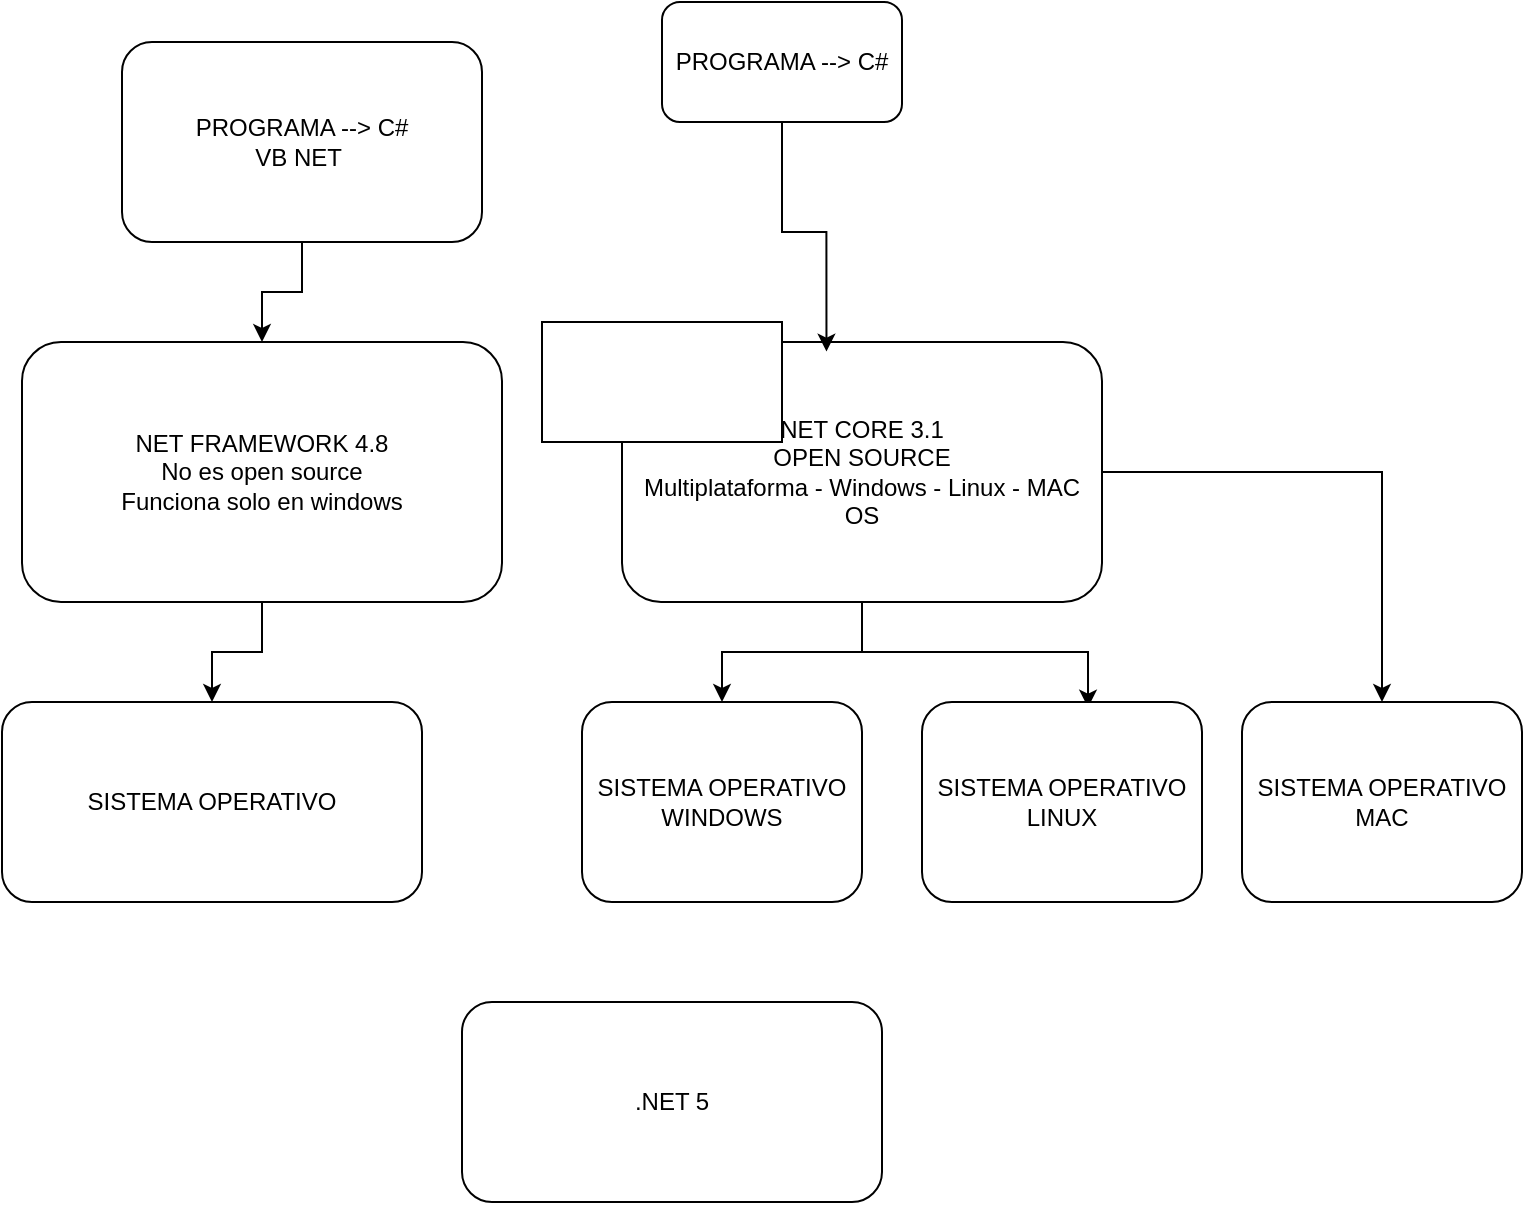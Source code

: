 <mxfile version="13.9.9" type="device" pages="2"><diagram id="u86nZPOrSRm0HardJ_Hd" name="Page-1"><mxGraphModel dx="852" dy="494" grid="1" gridSize="10" guides="1" tooltips="1" connect="1" arrows="1" fold="1" page="1" pageScale="1" pageWidth="827" pageHeight="1169" math="0" shadow="0"><root><mxCell id="0"/><mxCell id="1" parent="0"/><mxCell id="Q7AYADNxYZkb6FVjZTjP-6" style="edgeStyle=orthogonalEdgeStyle;rounded=0;orthogonalLoop=1;jettySize=auto;html=1;entryX=0.5;entryY=0;entryDx=0;entryDy=0;" parent="1" source="Q7AYADNxYZkb6FVjZTjP-1" target="Q7AYADNxYZkb6FVjZTjP-4" edge="1"><mxGeometry relative="1" as="geometry"/></mxCell><mxCell id="Q7AYADNxYZkb6FVjZTjP-1" value="NET FRAMEWORK 4.8&lt;br&gt;No es open source&lt;br&gt;Funciona solo en windows" style="rounded=1;whiteSpace=wrap;html=1;" parent="1" vertex="1"><mxGeometry x="100" y="200" width="240" height="130" as="geometry"/></mxCell><mxCell id="Q7AYADNxYZkb6FVjZTjP-10" style="edgeStyle=orthogonalEdgeStyle;rounded=0;orthogonalLoop=1;jettySize=auto;html=1;entryX=0.5;entryY=0;entryDx=0;entryDy=0;" parent="1" source="Q7AYADNxYZkb6FVjZTjP-2" target="Q7AYADNxYZkb6FVjZTjP-9" edge="1"><mxGeometry relative="1" as="geometry"/></mxCell><mxCell id="Q7AYADNxYZkb6FVjZTjP-13" style="edgeStyle=orthogonalEdgeStyle;rounded=0;orthogonalLoop=1;jettySize=auto;html=1;entryX=0.593;entryY=0.028;entryDx=0;entryDy=0;entryPerimeter=0;" parent="1" source="Q7AYADNxYZkb6FVjZTjP-2" target="Q7AYADNxYZkb6FVjZTjP-11" edge="1"><mxGeometry relative="1" as="geometry"/></mxCell><mxCell id="Q7AYADNxYZkb6FVjZTjP-14" style="edgeStyle=orthogonalEdgeStyle;rounded=0;orthogonalLoop=1;jettySize=auto;html=1;entryX=0.5;entryY=0;entryDx=0;entryDy=0;" parent="1" source="Q7AYADNxYZkb6FVjZTjP-2" target="Q7AYADNxYZkb6FVjZTjP-12" edge="1"><mxGeometry relative="1" as="geometry"/></mxCell><mxCell id="Q7AYADNxYZkb6FVjZTjP-2" value="NET CORE 3.1&lt;br&gt;OPEN SOURCE&lt;br&gt;Multiplataforma - Windows - Linux - MAC OS" style="rounded=1;whiteSpace=wrap;html=1;" parent="1" vertex="1"><mxGeometry x="400" y="200" width="240" height="130" as="geometry"/></mxCell><mxCell id="Q7AYADNxYZkb6FVjZTjP-5" style="edgeStyle=orthogonalEdgeStyle;rounded=0;orthogonalLoop=1;jettySize=auto;html=1;" parent="1" source="Q7AYADNxYZkb6FVjZTjP-3" target="Q7AYADNxYZkb6FVjZTjP-1" edge="1"><mxGeometry relative="1" as="geometry"/></mxCell><mxCell id="Q7AYADNxYZkb6FVjZTjP-3" value="PROGRAMA --&amp;gt; C#&lt;br&gt;VB NET&amp;nbsp;" style="rounded=1;whiteSpace=wrap;html=1;" parent="1" vertex="1"><mxGeometry x="150" y="50" width="180" height="100" as="geometry"/></mxCell><mxCell id="Q7AYADNxYZkb6FVjZTjP-4" value="SISTEMA OPERATIVO" style="rounded=1;whiteSpace=wrap;html=1;" parent="1" vertex="1"><mxGeometry x="90" y="380" width="210" height="100" as="geometry"/></mxCell><mxCell id="Q7AYADNxYZkb6FVjZTjP-8" style="edgeStyle=orthogonalEdgeStyle;rounded=0;orthogonalLoop=1;jettySize=auto;html=1;entryX=0.426;entryY=0.037;entryDx=0;entryDy=0;entryPerimeter=0;" parent="1" source="Q7AYADNxYZkb6FVjZTjP-7" target="Q7AYADNxYZkb6FVjZTjP-2" edge="1"><mxGeometry relative="1" as="geometry"/></mxCell><mxCell id="Q7AYADNxYZkb6FVjZTjP-7" value="PROGRAMA --&amp;gt; C#" style="rounded=1;whiteSpace=wrap;html=1;" parent="1" vertex="1"><mxGeometry x="420" y="30" width="120" height="60" as="geometry"/></mxCell><mxCell id="Q7AYADNxYZkb6FVjZTjP-9" value="SISTEMA OPERATIVO&lt;br&gt;WINDOWS" style="rounded=1;whiteSpace=wrap;html=1;" parent="1" vertex="1"><mxGeometry x="380" y="380" width="140" height="100" as="geometry"/></mxCell><mxCell id="Q7AYADNxYZkb6FVjZTjP-11" value="SISTEMA OPERATIVO&lt;br&gt;LINUX" style="rounded=1;whiteSpace=wrap;html=1;" parent="1" vertex="1"><mxGeometry x="550" y="380" width="140" height="100" as="geometry"/></mxCell><mxCell id="Q7AYADNxYZkb6FVjZTjP-12" value="SISTEMA OPERATIVO&lt;br&gt;MAC" style="rounded=1;whiteSpace=wrap;html=1;" parent="1" vertex="1"><mxGeometry x="710" y="380" width="140" height="100" as="geometry"/></mxCell><mxCell id="Q7AYADNxYZkb6FVjZTjP-15" value=".NET 5" style="rounded=1;whiteSpace=wrap;html=1;" parent="1" vertex="1"><mxGeometry x="320" y="530" width="210" height="100" as="geometry"/></mxCell><mxCell id="Q7AYADNxYZkb6FVjZTjP-16" value="" style="whiteSpace=wrap;html=1;" parent="1" vertex="1"><mxGeometry x="360" y="190" width="120" height="60" as="geometry"/></mxCell></root></mxGraphModel></diagram><diagram id="-yQg73BBtnDNNjLSBrAd" name="Page-2"><mxGraphModel dx="1182" dy="792" grid="1" gridSize="10" guides="1" tooltips="1" connect="1" arrows="1" fold="1" page="1" pageScale="1" pageWidth="827" pageHeight="1169" background="#114B5F" math="0" shadow="0"><root><mxCell id="_jNGRBDrgn8aiJHpLYXF-0"/><mxCell id="_jNGRBDrgn8aiJHpLYXF-1" parent="_jNGRBDrgn8aiJHpLYXF-0"/><mxCell id="_jNGRBDrgn8aiJHpLYXF-2" value="Clase: Alumno" style="swimlane;fontStyle=1;align=center;verticalAlign=top;childLayout=stackLayout;horizontal=1;startSize=26;horizontalStack=0;resizeParent=1;resizeParentMax=0;resizeLast=0;collapsible=1;marginBottom=0;fontSize=12;fontColor=#E4FDE1;fillColor=#F45B69;strokeColor=#028090;" parent="_jNGRBDrgn8aiJHpLYXF-1" vertex="1"><mxGeometry x="150" y="40" width="160" height="310" as="geometry"/></mxCell><mxCell id="_jNGRBDrgn8aiJHpLYXF-3" value="Nombre: string&#10;Apellido: string&#10;Documento: string&#10;Legajo: int&#10;FechaNacimiento: datetime&#10;Cuota: decimal&#10;FechaAlta: datetime&#10;Telefono:string&#10;Mail:string&#10;CuotaAlDia: bool" style="text;align=left;verticalAlign=top;spacingLeft=4;spacingRight=4;overflow=hidden;rotatable=0;points=[[0,0.5],[1,0.5]];portConstraint=eastwest;fontSize=12;fontColor=#E4FDE1;" parent="_jNGRBDrgn8aiJHpLYXF-2" vertex="1"><mxGeometry y="26" width="160" height="164" as="geometry"/></mxCell><mxCell id="_jNGRBDrgn8aiJHpLYXF-4" value="" style="line;strokeWidth=1;align=left;verticalAlign=middle;spacingTop=-1;spacingLeft=3;spacingRight=3;rotatable=0;labelPosition=right;points=[];portConstraint=eastwest;fontSize=12;fontColor=#E4FDE1;fillColor=#F45B69;strokeColor=#028090;labelBackgroundColor=#114B5F;" parent="_jNGRBDrgn8aiJHpLYXF-2" vertex="1"><mxGeometry y="190" width="160" height="8" as="geometry"/></mxCell><mxCell id="_jNGRBDrgn8aiJHpLYXF-5" value="DarAltaAlumno()&#10;Inscribirse()&#10;CobrarCuota()&#10;CalcularEdad()&#10;MostrarDatos();&#10;" style="text;align=left;verticalAlign=top;spacingLeft=4;spacingRight=4;overflow=hidden;rotatable=0;points=[[0,0.5],[1,0.5]];portConstraint=eastwest;fontSize=12;fontColor=#E4FDE1;" parent="_jNGRBDrgn8aiJHpLYXF-2" vertex="1"><mxGeometry y="198" width="160" height="112" as="geometry"/></mxCell><mxCell id="_jNGRBDrgn8aiJHpLYXF-6" value="Profesor" style="swimlane;fontStyle=1;align=center;verticalAlign=top;childLayout=stackLayout;horizontal=1;startSize=26;horizontalStack=0;resizeParent=1;resizeParentMax=0;resizeLast=0;collapsible=1;marginBottom=0;fontSize=12;fontColor=#E4FDE1;fillColor=#F45B69;strokeColor=#028090;" parent="_jNGRBDrgn8aiJHpLYXF-1" vertex="1"><mxGeometry x="340" y="40" width="160" height="270" as="geometry"/></mxCell><mxCell id="_jNGRBDrgn8aiJHpLYXF-7" value="N ombre: string&#10;Apellido: string&#10;Email: string&#10;Telefono: string&#10;Sueldo: decimal&#10;Documento: string" style="text;align=left;verticalAlign=top;spacingLeft=4;spacingRight=4;overflow=hidden;rotatable=0;points=[[0,0.5],[1,0.5]];portConstraint=eastwest;fontSize=12;fontColor=#E4FDE1;" parent="_jNGRBDrgn8aiJHpLYXF-6" vertex="1"><mxGeometry y="26" width="160" height="164" as="geometry"/></mxCell><mxCell id="_jNGRBDrgn8aiJHpLYXF-8" value="" style="line;strokeWidth=1;align=left;verticalAlign=middle;spacingTop=-1;spacingLeft=3;spacingRight=3;rotatable=0;labelPosition=right;points=[];portConstraint=eastwest;fontSize=12;fontColor=#E4FDE1;fillColor=#F45B69;strokeColor=#028090;labelBackgroundColor=#114B5F;" parent="_jNGRBDrgn8aiJHpLYXF-6" vertex="1"><mxGeometry y="190" width="160" height="8" as="geometry"/></mxCell><mxCell id="_jNGRBDrgn8aiJHpLYXF-9" value="PagarSueldo();&#10;MostarDatos();" style="text;align=left;verticalAlign=top;spacingLeft=4;spacingRight=4;overflow=hidden;rotatable=0;points=[[0,0.5],[1,0.5]];portConstraint=eastwest;fontSize=12;fontColor=#E4FDE1;" parent="_jNGRBDrgn8aiJHpLYXF-6" vertex="1"><mxGeometry y="198" width="160" height="72" as="geometry"/></mxCell><mxCell id="_jNGRBDrgn8aiJHpLYXF-14" style="edgeStyle=orthogonalEdgeStyle;rounded=0;orthogonalLoop=1;jettySize=auto;html=1;entryX=0.983;entryY=0.545;entryDx=0;entryDy=0;entryPerimeter=0;shape=link;fontSize=12;fontColor=#E4FDE1;strokeColor=#028090;labelBackgroundColor=#114B5F;" parent="_jNGRBDrgn8aiJHpLYXF-1" source="_jNGRBDrgn8aiJHpLYXF-10" target="_jNGRBDrgn8aiJHpLYXF-7" edge="1"><mxGeometry relative="1" as="geometry"/></mxCell><mxCell id="_jNGRBDrgn8aiJHpLYXF-15" style="edgeStyle=orthogonalEdgeStyle;shape=link;rounded=0;orthogonalLoop=1;jettySize=auto;html=1;entryX=0.494;entryY=1.069;entryDx=0;entryDy=0;entryPerimeter=0;fontSize=12;fontColor=#E4FDE1;strokeColor=#028090;labelBackgroundColor=#114B5F;" parent="_jNGRBDrgn8aiJHpLYXF-1" source="_jNGRBDrgn8aiJHpLYXF-10" target="_jNGRBDrgn8aiJHpLYXF-5" edge="1"><mxGeometry relative="1" as="geometry"><Array as="points"><mxPoint x="660" y="370"/><mxPoint x="425" y="370"/><mxPoint x="425" y="360"/><mxPoint x="229" y="360"/></Array></mxGeometry></mxCell><mxCell id="_jNGRBDrgn8aiJHpLYXF-10" value="Curso" style="swimlane;fontStyle=1;align=center;verticalAlign=top;childLayout=stackLayout;horizontal=1;startSize=26;horizontalStack=0;resizeParent=1;resizeParentMax=0;resizeLast=0;collapsible=1;marginBottom=0;fontSize=12;fontColor=#E4FDE1;fillColor=#F45B69;strokeColor=#028090;" parent="_jNGRBDrgn8aiJHpLYXF-1" vertex="1"><mxGeometry x="540" y="40" width="240" height="290" as="geometry"/></mxCell><mxCell id="_jNGRBDrgn8aiJHpLYXF-11" value="Nombre: string&#10;Duracion: string&#10;CargaHoraria: int&#10;Dia: string&#10;Horario: string&#10;DiasPorSemana: int&#10;FechaInicio: datetime&#10;Cupos:int&#10;ProfesorDelCurso: Profesor&#10;AlumnosCurso: List&lt;Alumno&gt;" style="text;align=left;verticalAlign=top;spacingLeft=4;spacingRight=4;overflow=hidden;rotatable=0;points=[[0,0.5],[1,0.5]];portConstraint=eastwest;fontSize=12;fontColor=#E4FDE1;" parent="_jNGRBDrgn8aiJHpLYXF-10" vertex="1"><mxGeometry y="26" width="240" height="164" as="geometry"/></mxCell><mxCell id="_jNGRBDrgn8aiJHpLYXF-12" value="" style="line;strokeWidth=1;align=left;verticalAlign=middle;spacingTop=-1;spacingLeft=3;spacingRight=3;rotatable=0;labelPosition=right;points=[];portConstraint=eastwest;fontSize=12;fontColor=#E4FDE1;fillColor=#F45B69;strokeColor=#028090;labelBackgroundColor=#114B5F;" parent="_jNGRBDrgn8aiJHpLYXF-10" vertex="1"><mxGeometry y="190" width="240" height="8" as="geometry"/></mxCell><mxCell id="_jNGRBDrgn8aiJHpLYXF-13" value="TomarAsistencia();&#10;AgregarAlumno();&#10;AgregarProfesor();&#10;MostrarAlumnos();&#10;" style="text;align=left;verticalAlign=top;spacingLeft=4;spacingRight=4;overflow=hidden;rotatable=0;points=[[0,0.5],[1,0.5]];portConstraint=eastwest;fontSize=12;fontColor=#E4FDE1;" parent="_jNGRBDrgn8aiJHpLYXF-10" vertex="1"><mxGeometry y="198" width="240" height="92" as="geometry"/></mxCell></root></mxGraphModel></diagram></mxfile>